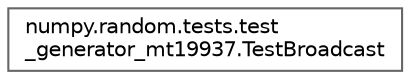 digraph "Graphical Class Hierarchy"
{
 // LATEX_PDF_SIZE
  bgcolor="transparent";
  edge [fontname=Helvetica,fontsize=10,labelfontname=Helvetica,labelfontsize=10];
  node [fontname=Helvetica,fontsize=10,shape=box,height=0.2,width=0.4];
  rankdir="LR";
  Node0 [id="Node000000",label="numpy.random.tests.test\l_generator_mt19937.TestBroadcast",height=0.2,width=0.4,color="grey40", fillcolor="white", style="filled",URL="$da/d3e/classnumpy_1_1random_1_1tests_1_1test__generator__mt19937_1_1TestBroadcast.html",tooltip=" "];
}
